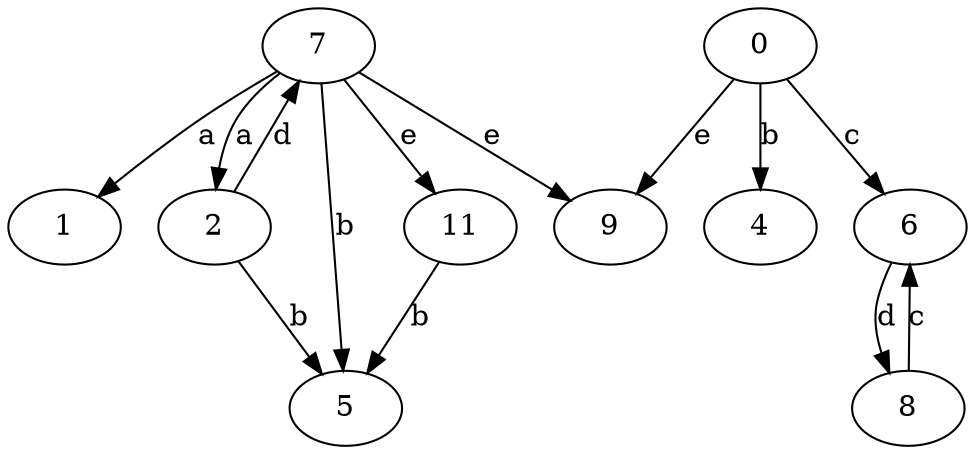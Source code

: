 strict digraph  {
1;
2;
4;
5;
6;
7;
0;
8;
9;
11;
2 -> 5  [label=b];
2 -> 7  [label=d];
6 -> 8  [label=d];
7 -> 1  [label=a];
7 -> 2  [label=a];
7 -> 5  [label=b];
7 -> 9  [label=e];
7 -> 11  [label=e];
0 -> 4  [label=b];
0 -> 6  [label=c];
0 -> 9  [label=e];
8 -> 6  [label=c];
11 -> 5  [label=b];
}
